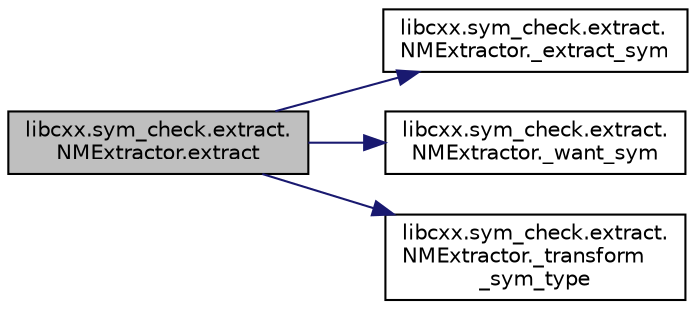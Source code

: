 digraph "libcxx.sym_check.extract.NMExtractor.extract"
{
  edge [fontname="Helvetica",fontsize="10",labelfontname="Helvetica",labelfontsize="10"];
  node [fontname="Helvetica",fontsize="10",shape=record];
  rankdir="LR";
  Node3 [label="libcxx.sym_check.extract.\lNMExtractor.extract",height=0.2,width=0.4,color="black", fillcolor="grey75", style="filled", fontcolor="black"];
  Node3 -> Node4 [color="midnightblue",fontsize="10",style="solid",fontname="Helvetica"];
  Node4 [label="libcxx.sym_check.extract.\lNMExtractor._extract_sym",height=0.2,width=0.4,color="black", fillcolor="white", style="filled",URL="$classlibcxx_1_1sym__check_1_1extract_1_1_n_m_extractor.html#af1b29750d599640cc900d2e79b20b02b"];
  Node3 -> Node5 [color="midnightblue",fontsize="10",style="solid",fontname="Helvetica"];
  Node5 [label="libcxx.sym_check.extract.\lNMExtractor._want_sym",height=0.2,width=0.4,color="black", fillcolor="white", style="filled",URL="$classlibcxx_1_1sym__check_1_1extract_1_1_n_m_extractor.html#a88840158ae3502a132cb0612451db07e"];
  Node3 -> Node6 [color="midnightblue",fontsize="10",style="solid",fontname="Helvetica"];
  Node6 [label="libcxx.sym_check.extract.\lNMExtractor._transform\l_sym_type",height=0.2,width=0.4,color="black", fillcolor="white", style="filled",URL="$classlibcxx_1_1sym__check_1_1extract_1_1_n_m_extractor.html#ac5f18cdb5f1168038f6b1e5094567908"];
}
